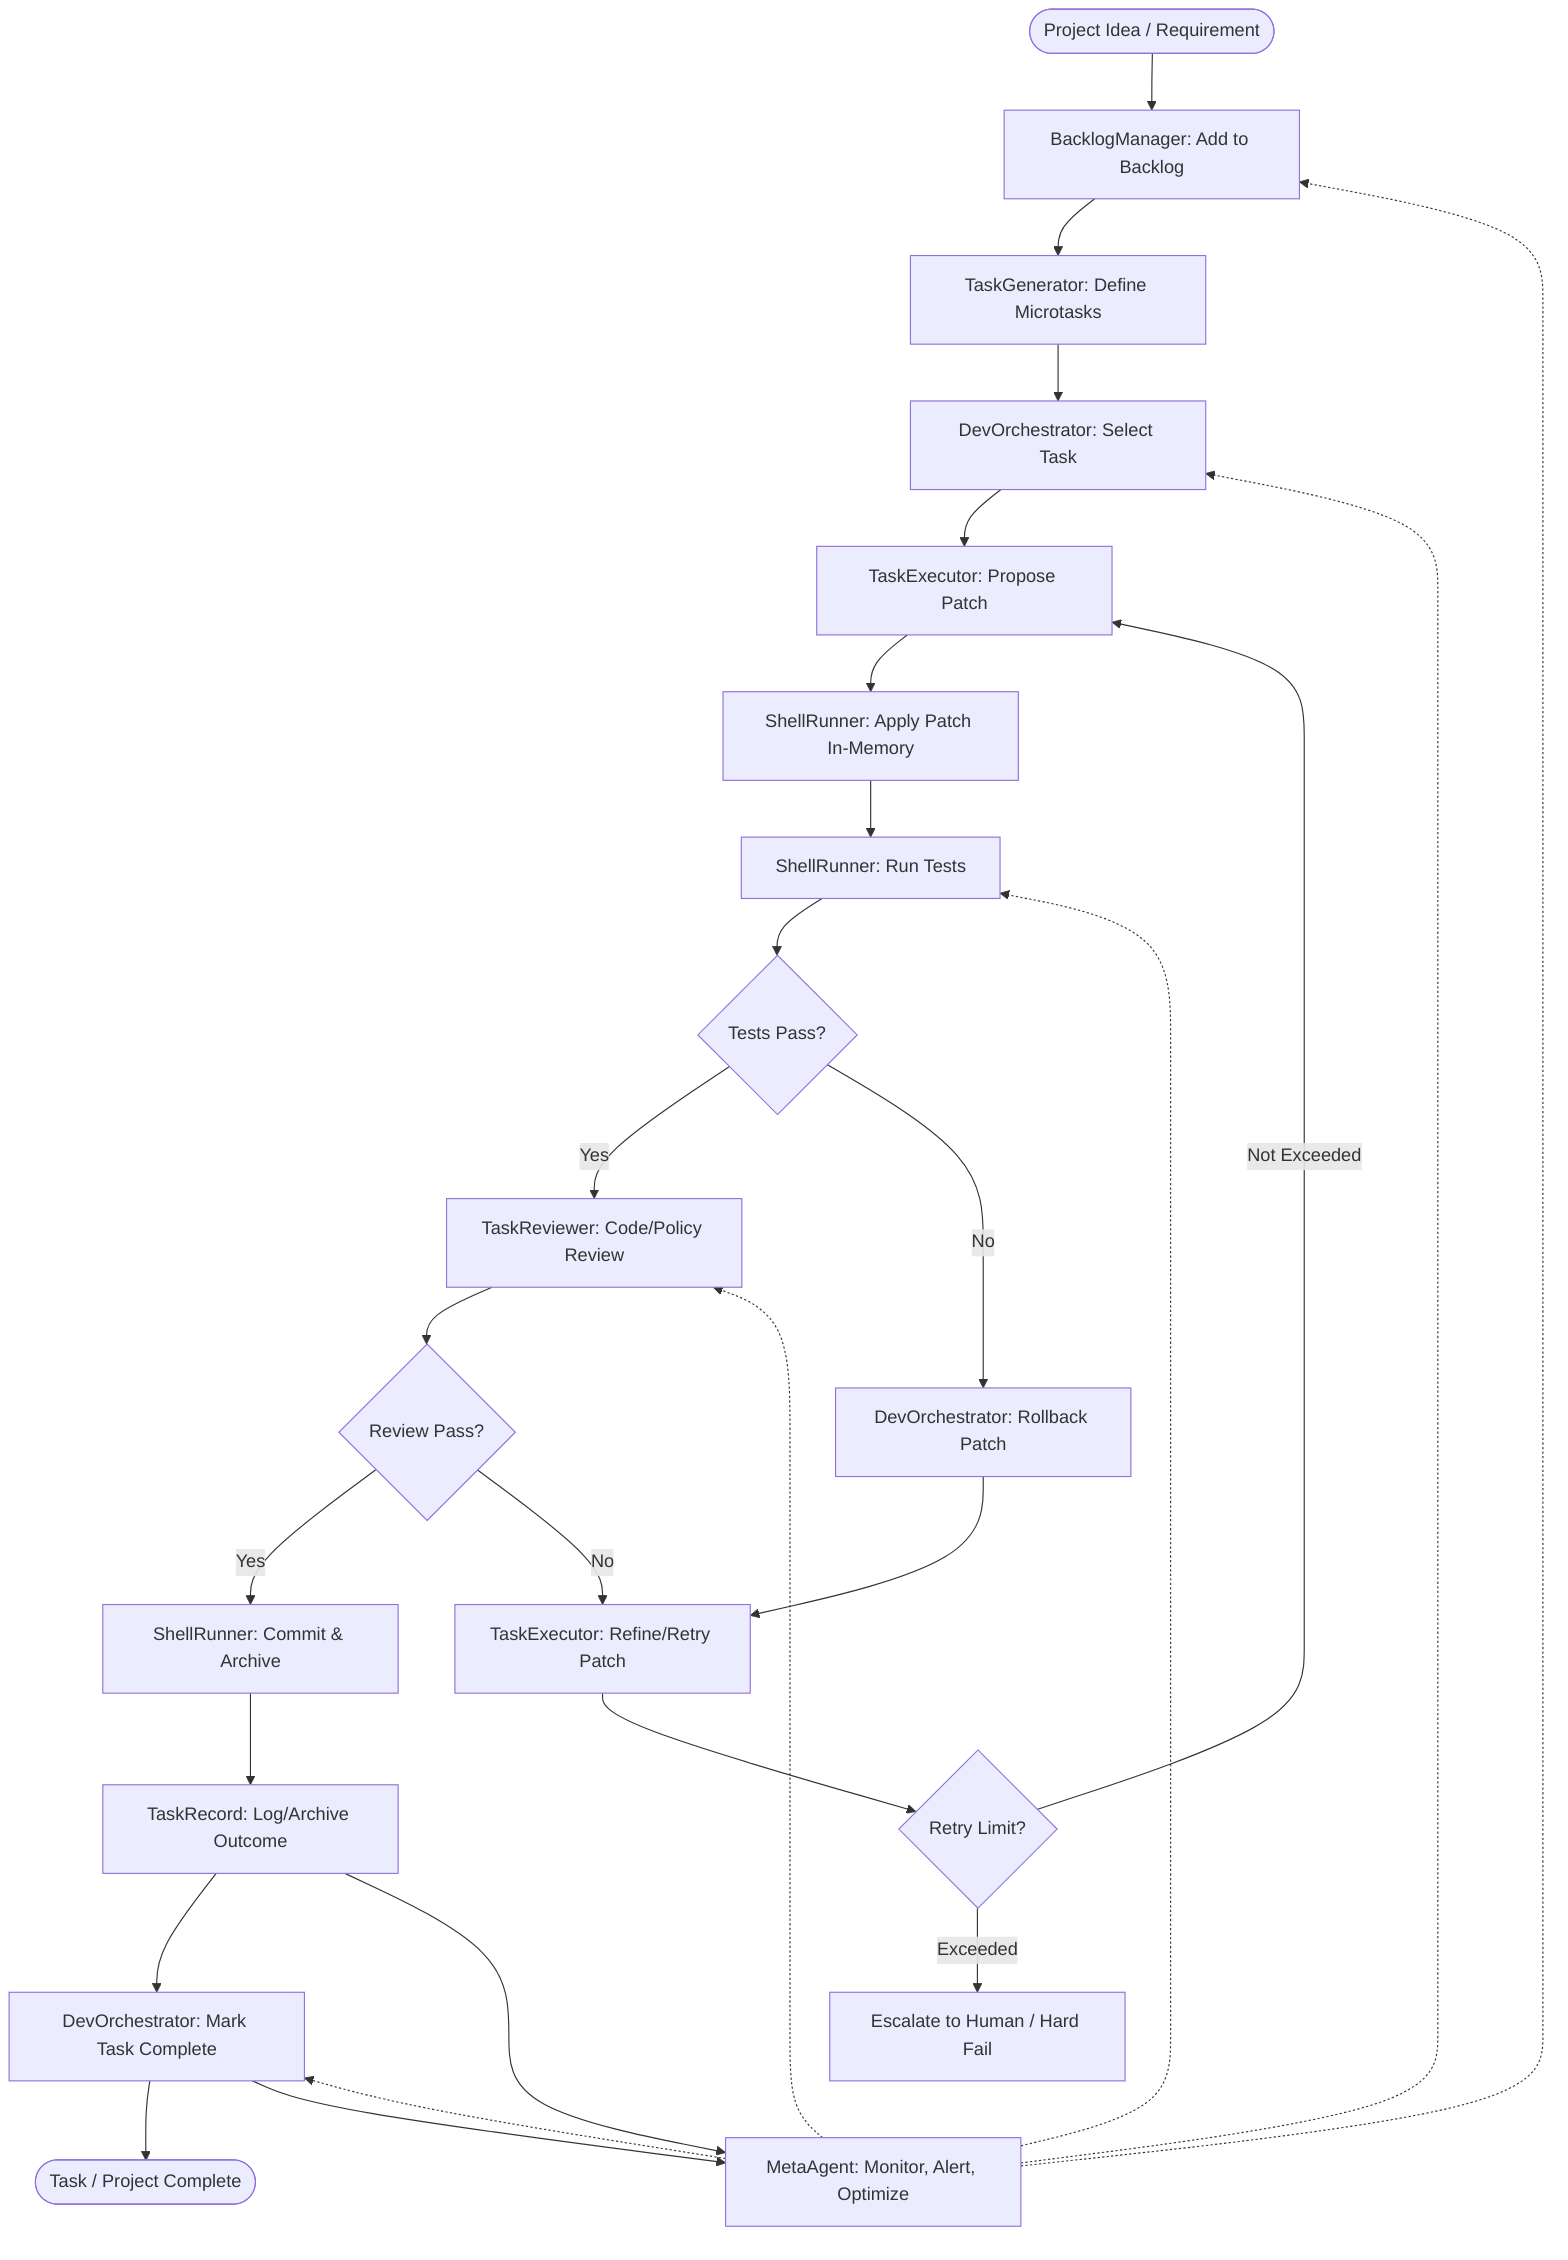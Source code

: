 flowchart TD
    %% Start and backlog
    A0([Project Idea / Requirement])
    A1[BacklogManager: Add to Backlog]
    A2[TaskGenerator: Define Microtasks]
    A3[DevOrchestrator: Select Task]

    %% Patch proposal and execution
    B1[TaskExecutor: Propose Patch]
    B2[ShellRunner: Apply Patch In-Memory]
    B3[ShellRunner: Run Tests]
    B4{Tests Pass?}

    %% Review phase
    C1[TaskReviewer: Code/Policy Review]
    C2{Review Pass?}

    %% Commit or iterate
    D1[ShellRunner: Commit & Archive]
    D2[TaskRecord: Log/Archive Outcome]
    D3[DevOrchestrator: Mark Task Complete]
    D4([Task / Project Complete])

    %% Failure/iteration
    F1[DevOrchestrator: Rollback Patch]
    F2[TaskExecutor: Refine/Retry Patch]
    F3{Retry Limit?}
    F4[Escalate to Human / Hard Fail]

    %% Meta/continuous improvement
    M1[MetaAgent: Monitor, Alert, Optimize]

    %% Connections
    A0 --> A1 --> A2 --> A3 --> B1 --> B2 --> B3 --> B4
    B4 -- Yes --> C1 --> C2
    C2 -- Yes --> D1 --> D2 --> D3 --> D4
    D2 --> M1
    D3 --> M1

    %% On test fail, retry loop
    B4 -- No --> F1 --> F2 --> F3
    F3 -- "Not Exceeded" --> B1
    F3 -- "Exceeded" --> F4

    %% On review fail, refine
    C2 -- No --> F2

    %% MetaAgent monitoring all key phases
    M1 -.-> A1
    M1 -.-> A3
    M1 -.-> B3
    M1 -.-> C1
    M1 -.-> D3